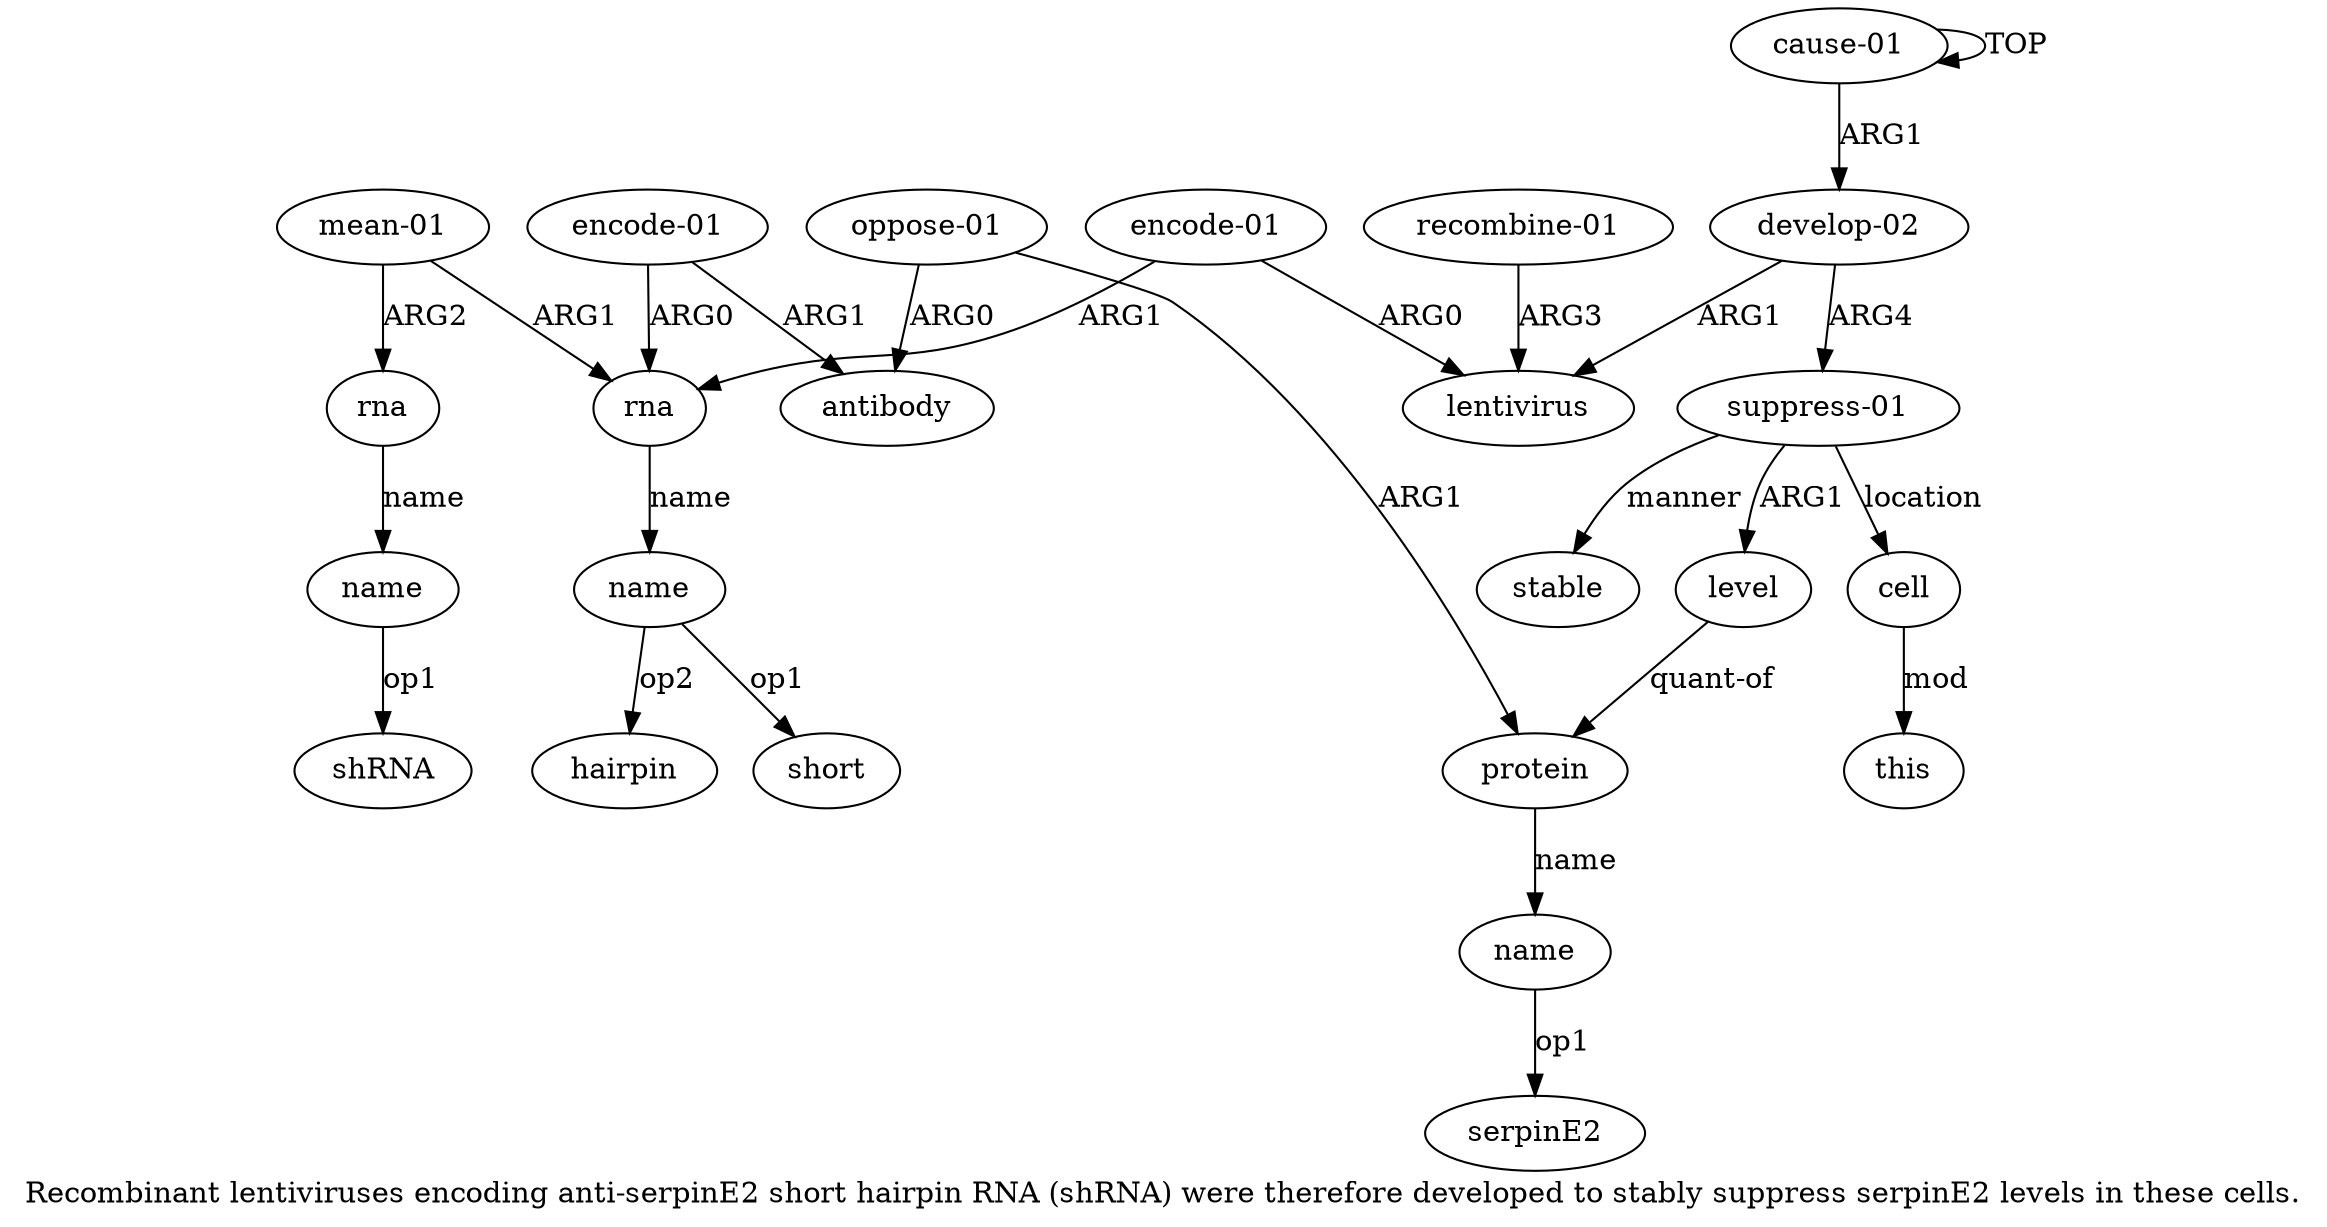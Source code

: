 digraph  {
	graph [label="Recombinant lentiviruses encoding anti-serpinE2 short hairpin RNA (shRNA) were therefore developed to stably suppress serpinE2 levels \
in these cells."];
	node [label="\N"];
	"a6 hairpin"	 [color=black,
		gold_ind=-1,
		gold_label=hairpin,
		label=hairpin,
		test_ind=-1,
		test_label=hairpin];
	"a6 short"	 [color=black,
		gold_ind=-1,
		gold_label=short,
		label=short,
		test_ind=-1,
		test_label=short];
	"a11 serpinE2"	 [color=black,
		gold_ind=-1,
		gold_label=serpinE2,
		label=serpinE2,
		test_ind=-1,
		test_label=serpinE2];
	a15	 [color=black,
		gold_ind=15,
		gold_label="suppress-01",
		label="suppress-01",
		test_ind=15,
		test_label="suppress-01"];
	a17	 [color=black,
		gold_ind=17,
		gold_label=stable,
		label=stable,
		test_ind=17,
		test_label=stable];
	a15 -> a17 [key=0,
	color=black,
	gold_label=manner,
	label=manner,
	test_label=manner];
a16 [color=black,
	gold_ind=16,
	gold_label=level,
	label=level,
	test_ind=16,
	test_label=level];
a15 -> a16 [key=0,
color=black,
gold_label=ARG1,
label=ARG1,
test_label=ARG1];
a18 [color=black,
gold_ind=18,
gold_label=cell,
label=cell,
test_ind=18,
test_label=cell];
a15 -> a18 [key=0,
color=black,
gold_label=location,
label=location,
test_label=location];
a14 [color=black,
gold_ind=14,
gold_label=name,
label=name,
test_ind=14,
test_label=name];
"a14 shRNA" [color=black,
gold_ind=-1,
gold_label=shRNA,
label=shRNA,
test_ind=-1,
test_label=shRNA];
a14 -> "a14 shRNA" [key=0,
color=black,
gold_label=op1,
label=op1,
test_label=op1];
a10 [color=black,
gold_ind=10,
gold_label=protein,
label=protein,
test_ind=10,
test_label=protein];
a16 -> a10 [key=0,
color=black,
gold_label="quant-of",
label="quant-of",
test_label="quant-of"];
a11 [color=black,
gold_ind=11,
gold_label=name,
label=name,
test_ind=11,
test_label=name];
a11 -> "a11 serpinE2" [key=0,
color=black,
gold_label=op1,
label=op1,
test_label=op1];
a10 -> a11 [key=0,
color=black,
gold_label=name,
label=name,
test_label=name];
a13 [color=black,
gold_ind=13,
gold_label=rna,
label=rna,
test_ind=13,
test_label=rna];
a13 -> a14 [key=0,
color=black,
gold_label=name,
label=name,
test_label=name];
a12 [color=black,
gold_ind=12,
gold_label="mean-01",
label="mean-01",
test_ind=12,
test_label="mean-01"];
a12 -> a13 [key=0,
color=black,
gold_label=ARG2,
label=ARG2,
test_label=ARG2];
a5 [color=black,
gold_ind=5,
gold_label=rna,
label=rna,
test_ind=5,
test_label=rna];
a12 -> a5 [key=0,
color=black,
gold_label=ARG1,
label=ARG1,
test_label=ARG1];
a19 [color=black,
gold_ind=19,
gold_label=this,
label=this,
test_ind=19,
test_label=this];
a18 -> a19 [key=0,
color=black,
gold_label=mod,
label=mod,
test_label=mod];
a1 [color=black,
gold_ind=1,
gold_label="develop-02",
label="develop-02",
test_ind=1,
test_label="develop-02"];
a1 -> a15 [key=0,
color=black,
gold_label=ARG4,
label=ARG4,
test_label=ARG4];
a2 [color=black,
gold_ind=2,
gold_label=lentivirus,
label=lentivirus,
test_ind=2,
test_label=lentivirus];
a1 -> a2 [key=0,
color=black,
gold_label=ARG1,
label=ARG1,
test_label=ARG1];
a0 [color=black,
gold_ind=0,
gold_label="cause-01",
label="cause-01",
test_ind=0,
test_label="cause-01"];
a0 -> a1 [key=0,
color=black,
gold_label=ARG1,
label=ARG1,
test_label=ARG1];
a0 -> a0 [key=0,
color=black,
gold_label=TOP,
label=TOP,
test_label=TOP];
a3 [color=black,
gold_ind=3,
gold_label="recombine-01",
label="recombine-01",
test_ind=3,
test_label="recombine-01"];
a3 -> a2 [key=0,
color=black,
gold_label=ARG3,
label=ARG3,
test_label=ARG3];
a6 [color=black,
gold_ind=6,
gold_label=name,
label=name,
test_ind=6,
test_label=name];
a5 -> a6 [key=0,
color=black,
gold_label=name,
label=name,
test_label=name];
a4 [color=black,
gold_ind=4,
gold_label="encode-01",
label="encode-01",
test_ind=4,
test_label="encode-01"];
a4 -> a2 [key=0,
color=black,
gold_label=ARG0,
label=ARG0,
test_label=ARG0];
a4 -> a5 [key=0,
color=black,
gold_label=ARG1,
label=ARG1,
test_label=ARG1];
a7 [color=black,
gold_ind=7,
gold_label="encode-01",
label="encode-01",
test_ind=7,
test_label="encode-01"];
a7 -> a5 [key=0,
color=black,
gold_label=ARG0,
label=ARG0,
test_label=ARG0];
a8 [color=black,
gold_ind=8,
gold_label=antibody,
label=antibody,
test_ind=8,
test_label=antibody];
a7 -> a8 [key=0,
color=black,
gold_label=ARG1,
label=ARG1,
test_label=ARG1];
a6 -> "a6 hairpin" [key=0,
color=black,
gold_label=op2,
label=op2,
test_label=op2];
a6 -> "a6 short" [key=0,
color=black,
gold_label=op1,
label=op1,
test_label=op1];
a9 [color=black,
gold_ind=9,
gold_label="oppose-01",
label="oppose-01",
test_ind=9,
test_label="oppose-01"];
a9 -> a10 [key=0,
color=black,
gold_label=ARG1,
label=ARG1,
test_label=ARG1];
a9 -> a8 [key=0,
color=black,
gold_label=ARG0,
label=ARG0,
test_label=ARG0];
}
